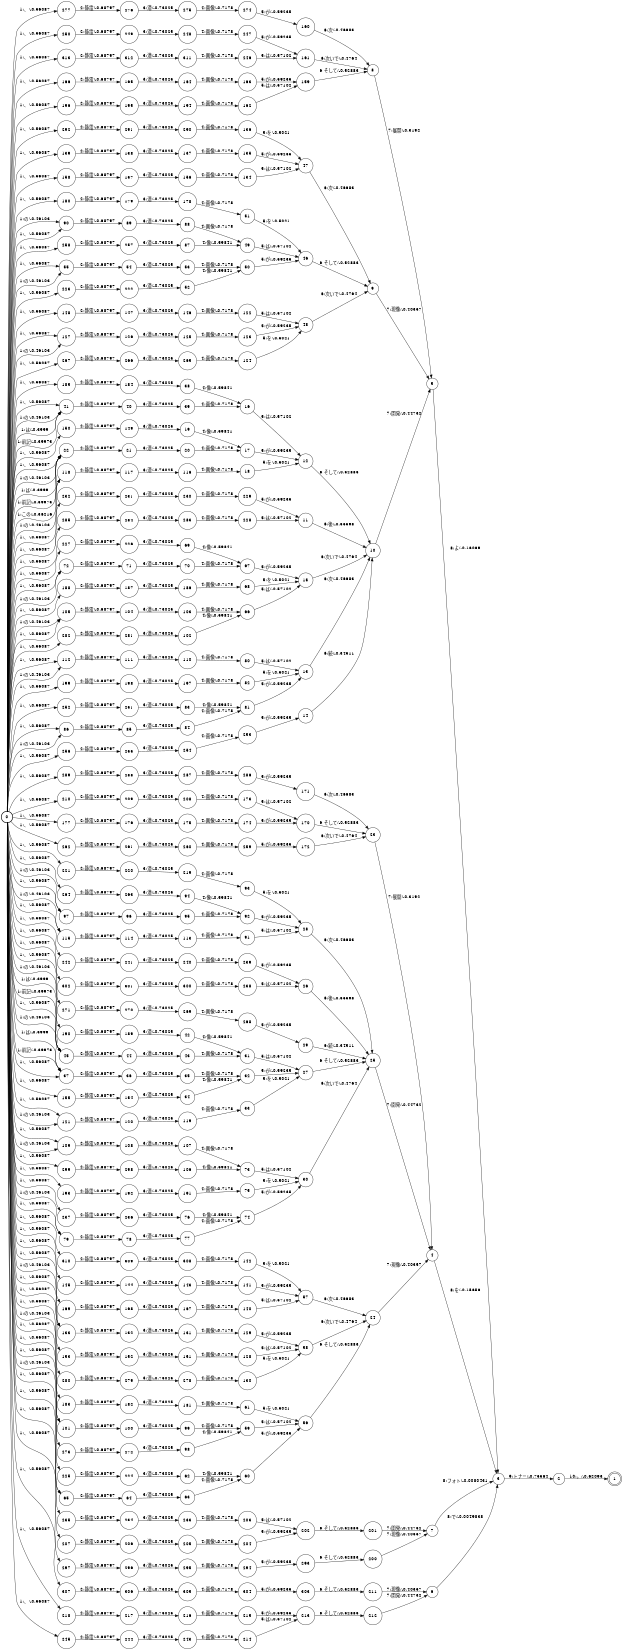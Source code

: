 digraph FST {
rankdir = LR;
size = "8.5,11";
label = "";
center = 1;
orientation = Portrait;
ranksep = "0.4";
nodesep = "0.25";
0 [label = "0", shape = circle, style = bold, fontsize = 14]
	0 -> 22 [label = "1:、/-0.56087", fontsize = 14];
	0 -> 37 [label = "1:、/-0.56087", fontsize = 14];
	0 -> 41 [label = "1:、/-0.56087", fontsize = 14];
	0 -> 45 [label = "1:、/-0.56087", fontsize = 14];
	0 -> 55 [label = "1:、/-0.56087", fontsize = 14];
	0 -> 65 [label = "1:、/-0.56087", fontsize = 14];
	0 -> 72 [label = "1:、/-0.56087", fontsize = 14];
	0 -> 79 [label = "1:、/-0.56087", fontsize = 14];
	0 -> 86 [label = "1:、/-0.56087", fontsize = 14];
	0 -> 90 [label = "1:、/-0.56087", fontsize = 14];
	0 -> 97 [label = "1:、/-0.56087", fontsize = 14];
	0 -> 101 [label = "1:、/-0.56087", fontsize = 14];
	0 -> 105 [label = "1:、/-0.56087", fontsize = 14];
	0 -> 109 [label = "1:、/-0.56087", fontsize = 14];
	0 -> 112 [label = "1:、/-0.56087", fontsize = 14];
	0 -> 115 [label = "1:、/-0.56087", fontsize = 14];
	0 -> 118 [label = "1:、/-0.56087", fontsize = 14];
	0 -> 121 [label = "1:、/-0.56087", fontsize = 14];
	0 -> 127 [label = "1:、/-0.56087", fontsize = 14];
	0 -> 22 [label = "1:の/-0.46103", fontsize = 14];
	0 -> 133 [label = "1:、/-0.56087", fontsize = 14];
	0 -> 37 [label = "1:の/-0.46103", fontsize = 14];
	0 -> 139 [label = "1:、/-0.56087", fontsize = 14];
	0 -> 145 [label = "1:、/-0.56087", fontsize = 14];
	0 -> 148 [label = "1:、/-0.56087", fontsize = 14];
	0 -> 150 [label = "1:、/-0.56087", fontsize = 14];
	0 -> 41 [label = "1:の/-0.46103", fontsize = 14];
	0 -> 153 [label = "1:、/-0.56087", fontsize = 14];
	0 -> 155 [label = "1:、/-0.56087", fontsize = 14];
	0 -> 45 [label = "1:の/-0.46103", fontsize = 14];
	0 -> 158 [label = "1:、/-0.56087", fontsize = 14];
	0 -> 166 [label = "1:、/-0.56087", fontsize = 14];
	0 -> 169 [label = "1:、/-0.56087", fontsize = 14];
	0 -> 177 [label = "1:、/-0.56087", fontsize = 14];
	0 -> 180 [label = "1:、/-0.56087", fontsize = 14];
	0 -> 183 [label = "1:、/-0.56087", fontsize = 14];
	0 -> 185 [label = "1:、/-0.56087", fontsize = 14];
	0 -> 188 [label = "1:、/-0.56087", fontsize = 14];
	0 -> 55 [label = "1:の/-0.46103", fontsize = 14];
	0 -> 190 [label = "1:、/-0.56087", fontsize = 14];
	0 -> 193 [label = "1:、/-0.56087", fontsize = 14];
	0 -> 65 [label = "1:の/-0.46103", fontsize = 14];
	0 -> 196 [label = "1:、/-0.56087", fontsize = 14];
	0 -> 199 [label = "1:、/-0.56087", fontsize = 14];
	0 -> 72 [label = "1:の/-0.46103", fontsize = 14];
	0 -> 207 [label = "1:、/-0.56087", fontsize = 14];
	0 -> 210 [label = "1:、/-0.56087", fontsize = 14];
	0 -> 218 [label = "1:、/-0.56087", fontsize = 14];
	0 -> 221 [label = "1:、/-0.56087", fontsize = 14];
	0 -> 79 [label = "1:の/-0.46103", fontsize = 14];
	0 -> 22 [label = "1:は/-0.3999", fontsize = 14];
	0 -> 22 [label = "1:前記/-0.39973", fontsize = 14];
	0 -> 86 [label = "1:の/-0.46103", fontsize = 14];
	0 -> 223 [label = "1:、/-0.56087", fontsize = 14];
	0 -> 90 [label = "1:の/-0.46103", fontsize = 14];
	0 -> 37 [label = "1:は/-0.3999", fontsize = 14];
	0 -> 37 [label = "1:前記/-0.39973", fontsize = 14];
	0 -> 97 [label = "1:の/-0.46103", fontsize = 14];
	0 -> 225 [label = "1:、/-0.56087", fontsize = 14];
	0 -> 101 [label = "1:の/-0.46103", fontsize = 14];
	0 -> 227 [label = "1:、/-0.56087", fontsize = 14];
	0 -> 232 [label = "1:、/-0.56087", fontsize = 14];
	0 -> 105 [label = "1:の/-0.46103", fontsize = 14];
	0 -> 235 [label = "1:、/-0.56087", fontsize = 14];
	0 -> 237 [label = "1:、/-0.56087", fontsize = 14];
	0 -> 242 [label = "1:、/-0.56087", fontsize = 14];
	0 -> 245 [label = "1:、/-0.56087", fontsize = 14];
	0 -> 109 [label = "1:の/-0.46103", fontsize = 14];
	0 -> 250 [label = "1:、/-0.56087", fontsize = 14];
	0 -> 252 [label = "1:、/-0.56087", fontsize = 14];
	0 -> 41 [label = "1:は/-0.3999", fontsize = 14];
	0 -> 41 [label = "1:前記/-0.39973", fontsize = 14];
	0 -> 112 [label = "1:の/-0.46103", fontsize = 14];
	0 -> 256 [label = "1:、/-0.56087", fontsize = 14];
	0 -> 258 [label = "1:、/-0.56087", fontsize = 14];
	0 -> 262 [label = "1:、/-0.56087", fontsize = 14];
	0 -> 264 [label = "1:、/-0.56087", fontsize = 14];
	0 -> 45 [label = "1:は/-0.3999", fontsize = 14];
	0 -> 267 [label = "1:、/-0.56087", fontsize = 14];
	0 -> 45 [label = "1:前記/-0.39973", fontsize = 14];
	0 -> 115 [label = "1:の/-0.46103", fontsize = 14];
	0 -> 271 [label = "1:、/-0.56087", fontsize = 14];
	0 -> 273 [label = "1:、/-0.56087", fontsize = 14];
	0 -> 118 [label = "1:の/-0.46103", fontsize = 14];
	0 -> 277 [label = "1:、/-0.56087", fontsize = 14];
	0 -> 280 [label = "1:、/-0.56087", fontsize = 14];
	0 -> 282 [label = "1:、/-0.56087", fontsize = 14];
	0 -> 285 [label = "1:、/-0.56087", fontsize = 14];
	0 -> 121 [label = "1:の/-0.46103", fontsize = 14];
	0 -> 289 [label = "1:、/-0.56087", fontsize = 14];
	0 -> 292 [label = "1:、/-0.56087", fontsize = 14];
	0 -> 127 [label = "1:の/-0.46103", fontsize = 14];
	0 -> 297 [label = "1:、/-0.56087", fontsize = 14];
	0 -> 299 [label = "1:、/-0.56087", fontsize = 14];
	0 -> 302 [label = "1:、/-0.56087", fontsize = 14];
	0 -> 22 [label = "1:この/-0.36216", fontsize = 14];
	0 -> 307 [label = "1:、/-0.56087", fontsize = 14];
	0 -> 310 [label = "1:、/-0.56087", fontsize = 14];
	0 -> 133 [label = "1:の/-0.46103", fontsize = 14];
	0 -> 313 [label = "1:、/-0.56087", fontsize = 14];
1 [label = "1", shape = doublecircle, style = solid, fontsize = 14]
2 [label = "2", shape = circle, style = solid, fontsize = 14]
	2 -> 1 [label = "10:。/-0.62093", fontsize = 14];
3 [label = "3", shape = circle, style = solid, fontsize = 14]
	3 -> 2 [label = "9:トナー/-0.75564", fontsize = 14];
4 [label = "4", shape = circle, style = solid, fontsize = 14]
	4 -> 3 [label = "8:を/-0.15656", fontsize = 14];
5 [label = "5", shape = circle, style = solid, fontsize = 14]
	5 -> 3 [label = "8:よ/-0.16069", fontsize = 14];
6 [label = "6", shape = circle, style = solid, fontsize = 14]
	6 -> 3 [label = "8:で/-0.0049838", fontsize = 14];
7 [label = "7", shape = circle, style = solid, fontsize = 14]
	7 -> 3 [label = "8:フォト/-0.0080431", fontsize = 14];
8 [label = "8", shape = circle, style = solid, fontsize = 14]
	8 -> 5 [label = "7:展開/-0.3192", fontsize = 14];
9 [label = "9", shape = circle, style = solid, fontsize = 14]
	9 -> 5 [label = "7:現像/-0.40357", fontsize = 14];
10 [label = "10", shape = circle, style = solid, fontsize = 14]
	10 -> 5 [label = "7:開発/-0.44732", fontsize = 14];
11 [label = "11", shape = circle, style = solid, fontsize = 14]
	11 -> 10 [label = "6:後/-0.35598", fontsize = 14];
12 [label = "12", shape = circle, style = solid, fontsize = 14]
	12 -> 10 [label = "6:そして/-0.52883", fontsize = 14];
13 [label = "13", shape = circle, style = solid, fontsize = 14]
	13 -> 10 [label = "6:次/-0.46683", fontsize = 14];
14 [label = "14", shape = circle, style = solid, fontsize = 14]
	14 -> 10 [label = "6:続/-0.34511", fontsize = 14];
15 [label = "15", shape = circle, style = solid, fontsize = 14]
	15 -> 10 [label = "6:次いで/-0.4764", fontsize = 14];
16 [label = "16", shape = circle, style = solid, fontsize = 14]
	16 -> 12 [label = "5:は/-0.57102", fontsize = 14];
17 [label = "17", shape = circle, style = solid, fontsize = 14]
	17 -> 12 [label = "5:が/-0.59235", fontsize = 14];
18 [label = "18", shape = circle, style = solid, fontsize = 14]
	18 -> 12 [label = "5:を/-0.5021", fontsize = 14];
19 [label = "19", shape = circle, style = solid, fontsize = 14]
	19 -> 17 [label = "4:像/-0.59841", fontsize = 14];
20 [label = "20", shape = circle, style = solid, fontsize = 14]
	20 -> 17 [label = "4:画像/-0.7178", fontsize = 14];
21 [label = "21", shape = circle, style = solid, fontsize = 14]
	21 -> 20 [label = "3:潜/-0.73025", fontsize = 14];
22 [label = "22", shape = circle, style = solid, fontsize = 14]
	22 -> 21 [label = "2:静電/-0.68797", fontsize = 14];
23 [label = "23", shape = circle, style = solid, fontsize = 14]
	23 -> 4 [label = "7:展開/-0.3192", fontsize = 14];
24 [label = "24", shape = circle, style = solid, fontsize = 14]
	24 -> 4 [label = "7:現像/-0.40357", fontsize = 14];
25 [label = "25", shape = circle, style = solid, fontsize = 14]
	25 -> 4 [label = "7:開発/-0.44732", fontsize = 14];
26 [label = "26", shape = circle, style = solid, fontsize = 14]
	26 -> 25 [label = "6:後/-0.35598", fontsize = 14];
27 [label = "27", shape = circle, style = solid, fontsize = 14]
	27 -> 25 [label = "6:そして/-0.52883", fontsize = 14];
28 [label = "28", shape = circle, style = solid, fontsize = 14]
	28 -> 25 [label = "6:次/-0.46683", fontsize = 14];
29 [label = "29", shape = circle, style = solid, fontsize = 14]
	29 -> 25 [label = "6:続/-0.34511", fontsize = 14];
30 [label = "30", shape = circle, style = solid, fontsize = 14]
	30 -> 25 [label = "6:次いで/-0.4764", fontsize = 14];
31 [label = "31", shape = circle, style = solid, fontsize = 14]
	31 -> 27 [label = "5:は/-0.57102", fontsize = 14];
32 [label = "32", shape = circle, style = solid, fontsize = 14]
	32 -> 27 [label = "5:が/-0.59235", fontsize = 14];
33 [label = "33", shape = circle, style = solid, fontsize = 14]
	33 -> 27 [label = "5:を/-0.5021", fontsize = 14];
34 [label = "34", shape = circle, style = solid, fontsize = 14]
	34 -> 32 [label = "4:像/-0.59841", fontsize = 14];
35 [label = "35", shape = circle, style = solid, fontsize = 14]
	35 -> 32 [label = "4:画像/-0.7178", fontsize = 14];
36 [label = "36", shape = circle, style = solid, fontsize = 14]
	36 -> 35 [label = "3:潜/-0.73025", fontsize = 14];
37 [label = "37", shape = circle, style = solid, fontsize = 14]
	37 -> 36 [label = "2:静電/-0.68797", fontsize = 14];
38 [label = "38", shape = circle, style = solid, fontsize = 14]
	38 -> 16 [label = "4:像/-0.59841", fontsize = 14];
39 [label = "39", shape = circle, style = solid, fontsize = 14]
	39 -> 16 [label = "4:画像/-0.7178", fontsize = 14];
40 [label = "40", shape = circle, style = solid, fontsize = 14]
	40 -> 39 [label = "3:潜/-0.73025", fontsize = 14];
41 [label = "41", shape = circle, style = solid, fontsize = 14]
	41 -> 40 [label = "2:静電/-0.68797", fontsize = 14];
42 [label = "42", shape = circle, style = solid, fontsize = 14]
	42 -> 31 [label = "4:像/-0.59841", fontsize = 14];
43 [label = "43", shape = circle, style = solid, fontsize = 14]
	43 -> 31 [label = "4:画像/-0.7178", fontsize = 14];
44 [label = "44", shape = circle, style = solid, fontsize = 14]
	44 -> 43 [label = "3:潜/-0.73025", fontsize = 14];
45 [label = "45", shape = circle, style = solid, fontsize = 14]
	45 -> 44 [label = "2:静電/-0.68797", fontsize = 14];
46 [label = "46", shape = circle, style = solid, fontsize = 14]
	46 -> 9 [label = "6:そして/-0.52883", fontsize = 14];
47 [label = "47", shape = circle, style = solid, fontsize = 14]
	47 -> 9 [label = "6:次/-0.46683", fontsize = 14];
48 [label = "48", shape = circle, style = solid, fontsize = 14]
	48 -> 9 [label = "6:次いで/-0.4764", fontsize = 14];
49 [label = "49", shape = circle, style = solid, fontsize = 14]
	49 -> 46 [label = "5:は/-0.57102", fontsize = 14];
50 [label = "50", shape = circle, style = solid, fontsize = 14]
	50 -> 46 [label = "5:が/-0.59235", fontsize = 14];
51 [label = "51", shape = circle, style = solid, fontsize = 14]
	51 -> 46 [label = "5:を/-0.5021", fontsize = 14];
52 [label = "52", shape = circle, style = solid, fontsize = 14]
	52 -> 50 [label = "4:像/-0.59841", fontsize = 14];
53 [label = "53", shape = circle, style = solid, fontsize = 14]
	53 -> 50 [label = "4:画像/-0.7178", fontsize = 14];
54 [label = "54", shape = circle, style = solid, fontsize = 14]
	54 -> 53 [label = "3:潜/-0.73025", fontsize = 14];
55 [label = "55", shape = circle, style = solid, fontsize = 14]
	55 -> 54 [label = "2:静電/-0.68797", fontsize = 14];
56 [label = "56", shape = circle, style = solid, fontsize = 14]
	56 -> 24 [label = "6:そして/-0.52883", fontsize = 14];
57 [label = "57", shape = circle, style = solid, fontsize = 14]
	57 -> 24 [label = "6:次/-0.46683", fontsize = 14];
58 [label = "58", shape = circle, style = solid, fontsize = 14]
	58 -> 24 [label = "6:次いで/-0.4764", fontsize = 14];
59 [label = "59", shape = circle, style = solid, fontsize = 14]
	59 -> 56 [label = "5:は/-0.57102", fontsize = 14];
60 [label = "60", shape = circle, style = solid, fontsize = 14]
	60 -> 56 [label = "5:が/-0.59235", fontsize = 14];
61 [label = "61", shape = circle, style = solid, fontsize = 14]
	61 -> 56 [label = "5:を/-0.5021", fontsize = 14];
62 [label = "62", shape = circle, style = solid, fontsize = 14]
	62 -> 60 [label = "4:像/-0.59841", fontsize = 14];
63 [label = "63", shape = circle, style = solid, fontsize = 14]
	63 -> 60 [label = "4:画像/-0.7178", fontsize = 14];
64 [label = "64", shape = circle, style = solid, fontsize = 14]
	64 -> 63 [label = "3:潜/-0.73025", fontsize = 14];
65 [label = "65", shape = circle, style = solid, fontsize = 14]
	65 -> 64 [label = "2:静電/-0.68797", fontsize = 14];
66 [label = "66", shape = circle, style = solid, fontsize = 14]
	66 -> 15 [label = "5:は/-0.57102", fontsize = 14];
67 [label = "67", shape = circle, style = solid, fontsize = 14]
	67 -> 15 [label = "5:が/-0.59235", fontsize = 14];
68 [label = "68", shape = circle, style = solid, fontsize = 14]
	68 -> 15 [label = "5:を/-0.5021", fontsize = 14];
69 [label = "69", shape = circle, style = solid, fontsize = 14]
	69 -> 67 [label = "4:像/-0.59841", fontsize = 14];
70 [label = "70", shape = circle, style = solid, fontsize = 14]
	70 -> 67 [label = "4:画像/-0.7178", fontsize = 14];
71 [label = "71", shape = circle, style = solid, fontsize = 14]
	71 -> 70 [label = "3:潜/-0.73025", fontsize = 14];
72 [label = "72", shape = circle, style = solid, fontsize = 14]
	72 -> 71 [label = "2:静電/-0.68797", fontsize = 14];
73 [label = "73", shape = circle, style = solid, fontsize = 14]
	73 -> 30 [label = "5:は/-0.57102", fontsize = 14];
74 [label = "74", shape = circle, style = solid, fontsize = 14]
	74 -> 30 [label = "5:が/-0.59235", fontsize = 14];
75 [label = "75", shape = circle, style = solid, fontsize = 14]
	75 -> 30 [label = "5:を/-0.5021", fontsize = 14];
76 [label = "76", shape = circle, style = solid, fontsize = 14]
	76 -> 74 [label = "4:像/-0.59841", fontsize = 14];
77 [label = "77", shape = circle, style = solid, fontsize = 14]
	77 -> 74 [label = "4:画像/-0.7178", fontsize = 14];
78 [label = "78", shape = circle, style = solid, fontsize = 14]
	78 -> 77 [label = "3:潜/-0.73025", fontsize = 14];
79 [label = "79", shape = circle, style = solid, fontsize = 14]
	79 -> 78 [label = "2:静電/-0.68797", fontsize = 14];
80 [label = "80", shape = circle, style = solid, fontsize = 14]
	80 -> 13 [label = "5:は/-0.57102", fontsize = 14];
81 [label = "81", shape = circle, style = solid, fontsize = 14]
	81 -> 13 [label = "5:が/-0.59235", fontsize = 14];
82 [label = "82", shape = circle, style = solid, fontsize = 14]
	82 -> 13 [label = "5:を/-0.5021", fontsize = 14];
83 [label = "83", shape = circle, style = solid, fontsize = 14]
	83 -> 81 [label = "4:像/-0.59841", fontsize = 14];
84 [label = "84", shape = circle, style = solid, fontsize = 14]
	84 -> 81 [label = "4:画像/-0.7178", fontsize = 14];
85 [label = "85", shape = circle, style = solid, fontsize = 14]
	85 -> 84 [label = "3:潜/-0.73025", fontsize = 14];
86 [label = "86", shape = circle, style = solid, fontsize = 14]
	86 -> 85 [label = "2:静電/-0.68797", fontsize = 14];
87 [label = "87", shape = circle, style = solid, fontsize = 14]
	87 -> 49 [label = "4:像/-0.59841", fontsize = 14];
88 [label = "88", shape = circle, style = solid, fontsize = 14]
	88 -> 49 [label = "4:画像/-0.7178", fontsize = 14];
89 [label = "89", shape = circle, style = solid, fontsize = 14]
	89 -> 88 [label = "3:潜/-0.73025", fontsize = 14];
90 [label = "90", shape = circle, style = solid, fontsize = 14]
	90 -> 89 [label = "2:静電/-0.68797", fontsize = 14];
91 [label = "91", shape = circle, style = solid, fontsize = 14]
	91 -> 28 [label = "5:は/-0.57102", fontsize = 14];
92 [label = "92", shape = circle, style = solid, fontsize = 14]
	92 -> 28 [label = "5:が/-0.59235", fontsize = 14];
93 [label = "93", shape = circle, style = solid, fontsize = 14]
	93 -> 28 [label = "5:を/-0.5021", fontsize = 14];
94 [label = "94", shape = circle, style = solid, fontsize = 14]
	94 -> 92 [label = "4:像/-0.59841", fontsize = 14];
95 [label = "95", shape = circle, style = solid, fontsize = 14]
	95 -> 92 [label = "4:画像/-0.7178", fontsize = 14];
96 [label = "96", shape = circle, style = solid, fontsize = 14]
	96 -> 95 [label = "3:潜/-0.73025", fontsize = 14];
97 [label = "97", shape = circle, style = solid, fontsize = 14]
	97 -> 96 [label = "2:静電/-0.68797", fontsize = 14];
98 [label = "98", shape = circle, style = solid, fontsize = 14]
	98 -> 59 [label = "4:像/-0.59841", fontsize = 14];
99 [label = "99", shape = circle, style = solid, fontsize = 14]
	99 -> 59 [label = "4:画像/-0.7178", fontsize = 14];
100 [label = "100", shape = circle, style = solid, fontsize = 14]
	100 -> 99 [label = "3:潜/-0.73025", fontsize = 14];
101 [label = "101", shape = circle, style = solid, fontsize = 14]
	101 -> 100 [label = "2:静電/-0.68797", fontsize = 14];
102 [label = "102", shape = circle, style = solid, fontsize = 14]
	102 -> 66 [label = "4:像/-0.59841", fontsize = 14];
103 [label = "103", shape = circle, style = solid, fontsize = 14]
	103 -> 66 [label = "4:画像/-0.7178", fontsize = 14];
104 [label = "104", shape = circle, style = solid, fontsize = 14]
	104 -> 103 [label = "3:潜/-0.73025", fontsize = 14];
105 [label = "105", shape = circle, style = solid, fontsize = 14]
	105 -> 104 [label = "2:静電/-0.68797", fontsize = 14];
106 [label = "106", shape = circle, style = solid, fontsize = 14]
	106 -> 73 [label = "4:像/-0.59841", fontsize = 14];
107 [label = "107", shape = circle, style = solid, fontsize = 14]
	107 -> 73 [label = "4:画像/-0.7178", fontsize = 14];
108 [label = "108", shape = circle, style = solid, fontsize = 14]
	108 -> 107 [label = "3:潜/-0.73025", fontsize = 14];
109 [label = "109", shape = circle, style = solid, fontsize = 14]
	109 -> 108 [label = "2:静電/-0.68797", fontsize = 14];
110 [label = "110", shape = circle, style = solid, fontsize = 14]
	110 -> 80 [label = "4:画像/-0.7178", fontsize = 14];
111 [label = "111", shape = circle, style = solid, fontsize = 14]
	111 -> 110 [label = "3:潜/-0.73025", fontsize = 14];
112 [label = "112", shape = circle, style = solid, fontsize = 14]
	112 -> 111 [label = "2:静電/-0.68797", fontsize = 14];
113 [label = "113", shape = circle, style = solid, fontsize = 14]
	113 -> 91 [label = "4:画像/-0.7178", fontsize = 14];
114 [label = "114", shape = circle, style = solid, fontsize = 14]
	114 -> 113 [label = "3:潜/-0.73025", fontsize = 14];
115 [label = "115", shape = circle, style = solid, fontsize = 14]
	115 -> 114 [label = "2:静電/-0.68797", fontsize = 14];
116 [label = "116", shape = circle, style = solid, fontsize = 14]
	116 -> 18 [label = "4:画像/-0.7178", fontsize = 14];
117 [label = "117", shape = circle, style = solid, fontsize = 14]
	117 -> 116 [label = "3:潜/-0.73025", fontsize = 14];
118 [label = "118", shape = circle, style = solid, fontsize = 14]
	118 -> 117 [label = "2:静電/-0.68797", fontsize = 14];
119 [label = "119", shape = circle, style = solid, fontsize = 14]
	119 -> 33 [label = "4:画像/-0.7178", fontsize = 14];
120 [label = "120", shape = circle, style = solid, fontsize = 14]
	120 -> 119 [label = "3:潜/-0.73025", fontsize = 14];
121 [label = "121", shape = circle, style = solid, fontsize = 14]
	121 -> 120 [label = "2:静電/-0.68797", fontsize = 14];
122 [label = "122", shape = circle, style = solid, fontsize = 14]
	122 -> 48 [label = "5:は/-0.57102", fontsize = 14];
123 [label = "123", shape = circle, style = solid, fontsize = 14]
	123 -> 48 [label = "5:が/-0.59235", fontsize = 14];
124 [label = "124", shape = circle, style = solid, fontsize = 14]
	124 -> 48 [label = "5:を/-0.5021", fontsize = 14];
125 [label = "125", shape = circle, style = solid, fontsize = 14]
	125 -> 123 [label = "4:画像/-0.7178", fontsize = 14];
126 [label = "126", shape = circle, style = solid, fontsize = 14]
	126 -> 125 [label = "3:潜/-0.73025", fontsize = 14];
127 [label = "127", shape = circle, style = solid, fontsize = 14]
	127 -> 126 [label = "2:静電/-0.68797", fontsize = 14];
128 [label = "128", shape = circle, style = solid, fontsize = 14]
	128 -> 58 [label = "5:は/-0.57102", fontsize = 14];
129 [label = "129", shape = circle, style = solid, fontsize = 14]
	129 -> 58 [label = "5:が/-0.59235", fontsize = 14];
130 [label = "130", shape = circle, style = solid, fontsize = 14]
	130 -> 58 [label = "5:を/-0.5021", fontsize = 14];
131 [label = "131", shape = circle, style = solid, fontsize = 14]
	131 -> 129 [label = "4:画像/-0.7178", fontsize = 14];
132 [label = "132", shape = circle, style = solid, fontsize = 14]
	132 -> 131 [label = "3:潜/-0.73025", fontsize = 14];
133 [label = "133", shape = circle, style = solid, fontsize = 14]
	133 -> 132 [label = "2:静電/-0.68797", fontsize = 14];
134 [label = "134", shape = circle, style = solid, fontsize = 14]
	134 -> 47 [label = "5:は/-0.57102", fontsize = 14];
135 [label = "135", shape = circle, style = solid, fontsize = 14]
	135 -> 47 [label = "5:が/-0.59235", fontsize = 14];
136 [label = "136", shape = circle, style = solid, fontsize = 14]
	136 -> 47 [label = "5:を/-0.5021", fontsize = 14];
137 [label = "137", shape = circle, style = solid, fontsize = 14]
	137 -> 135 [label = "4:画像/-0.7178", fontsize = 14];
138 [label = "138", shape = circle, style = solid, fontsize = 14]
	138 -> 137 [label = "3:潜/-0.73025", fontsize = 14];
139 [label = "139", shape = circle, style = solid, fontsize = 14]
	139 -> 138 [label = "2:静電/-0.68797", fontsize = 14];
140 [label = "140", shape = circle, style = solid, fontsize = 14]
	140 -> 57 [label = "5:は/-0.57102", fontsize = 14];
141 [label = "141", shape = circle, style = solid, fontsize = 14]
	141 -> 57 [label = "5:が/-0.59235", fontsize = 14];
142 [label = "142", shape = circle, style = solid, fontsize = 14]
	142 -> 57 [label = "5:を/-0.5021", fontsize = 14];
143 [label = "143", shape = circle, style = solid, fontsize = 14]
	143 -> 141 [label = "4:画像/-0.7178", fontsize = 14];
144 [label = "144", shape = circle, style = solid, fontsize = 14]
	144 -> 143 [label = "3:潜/-0.73025", fontsize = 14];
145 [label = "145", shape = circle, style = solid, fontsize = 14]
	145 -> 144 [label = "2:静電/-0.68797", fontsize = 14];
146 [label = "146", shape = circle, style = solid, fontsize = 14]
	146 -> 122 [label = "4:画像/-0.7178", fontsize = 14];
147 [label = "147", shape = circle, style = solid, fontsize = 14]
	147 -> 146 [label = "3:潜/-0.73025", fontsize = 14];
148 [label = "148", shape = circle, style = solid, fontsize = 14]
	148 -> 147 [label = "2:静電/-0.68797", fontsize = 14];
149 [label = "149", shape = circle, style = solid, fontsize = 14]
	149 -> 19 [label = "3:潜/-0.73025", fontsize = 14];
150 [label = "150", shape = circle, style = solid, fontsize = 14]
	150 -> 149 [label = "2:静電/-0.68797", fontsize = 14];
151 [label = "151", shape = circle, style = solid, fontsize = 14]
	151 -> 128 [label = "4:画像/-0.7178", fontsize = 14];
152 [label = "152", shape = circle, style = solid, fontsize = 14]
	152 -> 151 [label = "3:潜/-0.73025", fontsize = 14];
153 [label = "153", shape = circle, style = solid, fontsize = 14]
	153 -> 152 [label = "2:静電/-0.68797", fontsize = 14];
154 [label = "154", shape = circle, style = solid, fontsize = 14]
	154 -> 34 [label = "3:潜/-0.73025", fontsize = 14];
155 [label = "155", shape = circle, style = solid, fontsize = 14]
	155 -> 154 [label = "2:静電/-0.68797", fontsize = 14];
156 [label = "156", shape = circle, style = solid, fontsize = 14]
	156 -> 134 [label = "4:画像/-0.7178", fontsize = 14];
157 [label = "157", shape = circle, style = solid, fontsize = 14]
	157 -> 156 [label = "3:潜/-0.73025", fontsize = 14];
158 [label = "158", shape = circle, style = solid, fontsize = 14]
	158 -> 157 [label = "2:静電/-0.68797", fontsize = 14];
159 [label = "159", shape = circle, style = solid, fontsize = 14]
	159 -> 8 [label = "6:そして/-0.52883", fontsize = 14];
160 [label = "160", shape = circle, style = solid, fontsize = 14]
	160 -> 8 [label = "6:次/-0.46683", fontsize = 14];
161 [label = "161", shape = circle, style = solid, fontsize = 14]
	161 -> 8 [label = "6:次いで/-0.4764", fontsize = 14];
162 [label = "162", shape = circle, style = solid, fontsize = 14]
	162 -> 159 [label = "5:は/-0.57102", fontsize = 14];
163 [label = "163", shape = circle, style = solid, fontsize = 14]
	163 -> 159 [label = "5:が/-0.59235", fontsize = 14];
164 [label = "164", shape = circle, style = solid, fontsize = 14]
	164 -> 163 [label = "4:画像/-0.7178", fontsize = 14];
165 [label = "165", shape = circle, style = solid, fontsize = 14]
	165 -> 164 [label = "3:潜/-0.73025", fontsize = 14];
166 [label = "166", shape = circle, style = solid, fontsize = 14]
	166 -> 165 [label = "2:静電/-0.68797", fontsize = 14];
167 [label = "167", shape = circle, style = solid, fontsize = 14]
	167 -> 140 [label = "4:画像/-0.7178", fontsize = 14];
168 [label = "168", shape = circle, style = solid, fontsize = 14]
	168 -> 167 [label = "3:潜/-0.73025", fontsize = 14];
169 [label = "169", shape = circle, style = solid, fontsize = 14]
	169 -> 168 [label = "2:静電/-0.68797", fontsize = 14];
170 [label = "170", shape = circle, style = solid, fontsize = 14]
	170 -> 23 [label = "6:そして/-0.52883", fontsize = 14];
171 [label = "171", shape = circle, style = solid, fontsize = 14]
	171 -> 23 [label = "6:次/-0.46683", fontsize = 14];
172 [label = "172", shape = circle, style = solid, fontsize = 14]
	172 -> 23 [label = "6:次いで/-0.4764", fontsize = 14];
173 [label = "173", shape = circle, style = solid, fontsize = 14]
	173 -> 170 [label = "5:は/-0.57102", fontsize = 14];
174 [label = "174", shape = circle, style = solid, fontsize = 14]
	174 -> 170 [label = "5:が/-0.59235", fontsize = 14];
175 [label = "175", shape = circle, style = solid, fontsize = 14]
	175 -> 174 [label = "4:画像/-0.7178", fontsize = 14];
176 [label = "176", shape = circle, style = solid, fontsize = 14]
	176 -> 175 [label = "3:潜/-0.73025", fontsize = 14];
177 [label = "177", shape = circle, style = solid, fontsize = 14]
	177 -> 176 [label = "2:静電/-0.68797", fontsize = 14];
178 [label = "178", shape = circle, style = solid, fontsize = 14]
	178 -> 51 [label = "4:画像/-0.7178", fontsize = 14];
179 [label = "179", shape = circle, style = solid, fontsize = 14]
	179 -> 178 [label = "3:潜/-0.73025", fontsize = 14];
180 [label = "180", shape = circle, style = solid, fontsize = 14]
	180 -> 179 [label = "2:静電/-0.68797", fontsize = 14];
181 [label = "181", shape = circle, style = solid, fontsize = 14]
	181 -> 61 [label = "4:画像/-0.7178", fontsize = 14];
182 [label = "182", shape = circle, style = solid, fontsize = 14]
	182 -> 181 [label = "3:潜/-0.73025", fontsize = 14];
183 [label = "183", shape = circle, style = solid, fontsize = 14]
	183 -> 182 [label = "2:静電/-0.68797", fontsize = 14];
184 [label = "184", shape = circle, style = solid, fontsize = 14]
	184 -> 38 [label = "3:潜/-0.73025", fontsize = 14];
185 [label = "185", shape = circle, style = solid, fontsize = 14]
	185 -> 184 [label = "2:静電/-0.68797", fontsize = 14];
186 [label = "186", shape = circle, style = solid, fontsize = 14]
	186 -> 68 [label = "4:画像/-0.7178", fontsize = 14];
187 [label = "187", shape = circle, style = solid, fontsize = 14]
	187 -> 186 [label = "3:潜/-0.73025", fontsize = 14];
188 [label = "188", shape = circle, style = solid, fontsize = 14]
	188 -> 187 [label = "2:静電/-0.68797", fontsize = 14];
189 [label = "189", shape = circle, style = solid, fontsize = 14]
	189 -> 42 [label = "3:潜/-0.73025", fontsize = 14];
190 [label = "190", shape = circle, style = solid, fontsize = 14]
	190 -> 189 [label = "2:静電/-0.68797", fontsize = 14];
191 [label = "191", shape = circle, style = solid, fontsize = 14]
	191 -> 75 [label = "4:画像/-0.7178", fontsize = 14];
192 [label = "192", shape = circle, style = solid, fontsize = 14]
	192 -> 191 [label = "3:潜/-0.73025", fontsize = 14];
193 [label = "193", shape = circle, style = solid, fontsize = 14]
	193 -> 192 [label = "2:静電/-0.68797", fontsize = 14];
194 [label = "194", shape = circle, style = solid, fontsize = 14]
	194 -> 162 [label = "4:画像/-0.7178", fontsize = 14];
195 [label = "195", shape = circle, style = solid, fontsize = 14]
	195 -> 194 [label = "3:潜/-0.73025", fontsize = 14];
196 [label = "196", shape = circle, style = solid, fontsize = 14]
	196 -> 195 [label = "2:静電/-0.68797", fontsize = 14];
197 [label = "197", shape = circle, style = solid, fontsize = 14]
	197 -> 82 [label = "4:画像/-0.7178", fontsize = 14];
198 [label = "198", shape = circle, style = solid, fontsize = 14]
	198 -> 197 [label = "3:潜/-0.73025", fontsize = 14];
199 [label = "199", shape = circle, style = solid, fontsize = 14]
	199 -> 198 [label = "2:静電/-0.68797", fontsize = 14];
200 [label = "200", shape = circle, style = solid, fontsize = 14]
	200 -> 7 [label = "7:現像/-0.40357", fontsize = 14];
201 [label = "201", shape = circle, style = solid, fontsize = 14]
	201 -> 7 [label = "7:開発/-0.44732", fontsize = 14];
202 [label = "202", shape = circle, style = solid, fontsize = 14]
	202 -> 201 [label = "6:そして/-0.52883", fontsize = 14];
203 [label = "203", shape = circle, style = solid, fontsize = 14]
	203 -> 202 [label = "5:は/-0.57102", fontsize = 14];
204 [label = "204", shape = circle, style = solid, fontsize = 14]
	204 -> 202 [label = "5:が/-0.59235", fontsize = 14];
205 [label = "205", shape = circle, style = solid, fontsize = 14]
	205 -> 204 [label = "4:画像/-0.7178", fontsize = 14];
206 [label = "206", shape = circle, style = solid, fontsize = 14]
	206 -> 205 [label = "3:潜/-0.73025", fontsize = 14];
207 [label = "207", shape = circle, style = solid, fontsize = 14]
	207 -> 206 [label = "2:静電/-0.68797", fontsize = 14];
208 [label = "208", shape = circle, style = solid, fontsize = 14]
	208 -> 173 [label = "4:画像/-0.7178", fontsize = 14];
209 [label = "209", shape = circle, style = solid, fontsize = 14]
	209 -> 208 [label = "3:潜/-0.73025", fontsize = 14];
210 [label = "210", shape = circle, style = solid, fontsize = 14]
	210 -> 209 [label = "2:静電/-0.68797", fontsize = 14];
211 [label = "211", shape = circle, style = solid, fontsize = 14]
	211 -> 6 [label = "7:現像/-0.40357", fontsize = 14];
212 [label = "212", shape = circle, style = solid, fontsize = 14]
	212 -> 6 [label = "7:開発/-0.44732", fontsize = 14];
213 [label = "213", shape = circle, style = solid, fontsize = 14]
	213 -> 212 [label = "6:そして/-0.52883", fontsize = 14];
214 [label = "214", shape = circle, style = solid, fontsize = 14]
	214 -> 213 [label = "5:は/-0.57102", fontsize = 14];
215 [label = "215", shape = circle, style = solid, fontsize = 14]
	215 -> 213 [label = "5:が/-0.59235", fontsize = 14];
216 [label = "216", shape = circle, style = solid, fontsize = 14]
	216 -> 215 [label = "4:画像/-0.7178", fontsize = 14];
217 [label = "217", shape = circle, style = solid, fontsize = 14]
	217 -> 216 [label = "3:潜/-0.73025", fontsize = 14];
218 [label = "218", shape = circle, style = solid, fontsize = 14]
	218 -> 217 [label = "2:静電/-0.68797", fontsize = 14];
219 [label = "219", shape = circle, style = solid, fontsize = 14]
	219 -> 93 [label = "4:画像/-0.7178", fontsize = 14];
220 [label = "220", shape = circle, style = solid, fontsize = 14]
	220 -> 219 [label = "3:潜/-0.73025", fontsize = 14];
221 [label = "221", shape = circle, style = solid, fontsize = 14]
	221 -> 220 [label = "2:静電/-0.68797", fontsize = 14];
222 [label = "222", shape = circle, style = solid, fontsize = 14]
	222 -> 52 [label = "3:潜/-0.73025", fontsize = 14];
223 [label = "223", shape = circle, style = solid, fontsize = 14]
	223 -> 222 [label = "2:静電/-0.68797", fontsize = 14];
224 [label = "224", shape = circle, style = solid, fontsize = 14]
	224 -> 62 [label = "3:潜/-0.73025", fontsize = 14];
225 [label = "225", shape = circle, style = solid, fontsize = 14]
	225 -> 224 [label = "2:静電/-0.68797", fontsize = 14];
226 [label = "226", shape = circle, style = solid, fontsize = 14]
	226 -> 69 [label = "3:潜/-0.73025", fontsize = 14];
227 [label = "227", shape = circle, style = solid, fontsize = 14]
	227 -> 226 [label = "2:静電/-0.68797", fontsize = 14];
228 [label = "228", shape = circle, style = solid, fontsize = 14]
	228 -> 11 [label = "5:は/-0.57102", fontsize = 14];
229 [label = "229", shape = circle, style = solid, fontsize = 14]
	229 -> 11 [label = "5:が/-0.59235", fontsize = 14];
230 [label = "230", shape = circle, style = solid, fontsize = 14]
	230 -> 229 [label = "4:画像/-0.7178", fontsize = 14];
231 [label = "231", shape = circle, style = solid, fontsize = 14]
	231 -> 230 [label = "3:潜/-0.73025", fontsize = 14];
232 [label = "232", shape = circle, style = solid, fontsize = 14]
	232 -> 231 [label = "2:静電/-0.68797", fontsize = 14];
233 [label = "233", shape = circle, style = solid, fontsize = 14]
	233 -> 203 [label = "4:画像/-0.7178", fontsize = 14];
234 [label = "234", shape = circle, style = solid, fontsize = 14]
	234 -> 233 [label = "3:潜/-0.73025", fontsize = 14];
235 [label = "235", shape = circle, style = solid, fontsize = 14]
	235 -> 234 [label = "2:静電/-0.68797", fontsize = 14];
236 [label = "236", shape = circle, style = solid, fontsize = 14]
	236 -> 76 [label = "3:潜/-0.73025", fontsize = 14];
237 [label = "237", shape = circle, style = solid, fontsize = 14]
	237 -> 236 [label = "2:静電/-0.68797", fontsize = 14];
238 [label = "238", shape = circle, style = solid, fontsize = 14]
	238 -> 26 [label = "5:は/-0.57102", fontsize = 14];
239 [label = "239", shape = circle, style = solid, fontsize = 14]
	239 -> 26 [label = "5:が/-0.59235", fontsize = 14];
240 [label = "240", shape = circle, style = solid, fontsize = 14]
	240 -> 239 [label = "4:画像/-0.7178", fontsize = 14];
241 [label = "241", shape = circle, style = solid, fontsize = 14]
	241 -> 240 [label = "3:潜/-0.73025", fontsize = 14];
242 [label = "242", shape = circle, style = solid, fontsize = 14]
	242 -> 241 [label = "2:静電/-0.68797", fontsize = 14];
243 [label = "243", shape = circle, style = solid, fontsize = 14]
	243 -> 214 [label = "4:画像/-0.7178", fontsize = 14];
244 [label = "244", shape = circle, style = solid, fontsize = 14]
	244 -> 243 [label = "3:潜/-0.73025", fontsize = 14];
245 [label = "245", shape = circle, style = solid, fontsize = 14]
	245 -> 244 [label = "2:静電/-0.68797", fontsize = 14];
246 [label = "246", shape = circle, style = solid, fontsize = 14]
	246 -> 161 [label = "5:は/-0.57102", fontsize = 14];
247 [label = "247", shape = circle, style = solid, fontsize = 14]
	247 -> 161 [label = "5:が/-0.59235", fontsize = 14];
248 [label = "248", shape = circle, style = solid, fontsize = 14]
	248 -> 247 [label = "4:画像/-0.7178", fontsize = 14];
249 [label = "249", shape = circle, style = solid, fontsize = 14]
	249 -> 248 [label = "3:潜/-0.73025", fontsize = 14];
250 [label = "250", shape = circle, style = solid, fontsize = 14]
	250 -> 249 [label = "2:静電/-0.68797", fontsize = 14];
251 [label = "251", shape = circle, style = solid, fontsize = 14]
	251 -> 83 [label = "3:潜/-0.73025", fontsize = 14];
252 [label = "252", shape = circle, style = solid, fontsize = 14]
	252 -> 251 [label = "2:静電/-0.68797", fontsize = 14];
253 [label = "253", shape = circle, style = solid, fontsize = 14]
	253 -> 14 [label = "5:が/-0.59235", fontsize = 14];
254 [label = "254", shape = circle, style = solid, fontsize = 14]
	254 -> 253 [label = "4:画像/-0.7178", fontsize = 14];
255 [label = "255", shape = circle, style = solid, fontsize = 14]
	255 -> 254 [label = "3:潜/-0.73025", fontsize = 14];
256 [label = "256", shape = circle, style = solid, fontsize = 14]
	256 -> 255 [label = "2:静電/-0.68797", fontsize = 14];
257 [label = "257", shape = circle, style = solid, fontsize = 14]
	257 -> 87 [label = "3:潜/-0.73025", fontsize = 14];
258 [label = "258", shape = circle, style = solid, fontsize = 14]
	258 -> 257 [label = "2:静電/-0.68797", fontsize = 14];
259 [label = "259", shape = circle, style = solid, fontsize = 14]
	259 -> 172 [label = "5:が/-0.59235", fontsize = 14];
260 [label = "260", shape = circle, style = solid, fontsize = 14]
	260 -> 259 [label = "4:画像/-0.7178", fontsize = 14];
261 [label = "261", shape = circle, style = solid, fontsize = 14]
	261 -> 260 [label = "3:潜/-0.73025", fontsize = 14];
262 [label = "262", shape = circle, style = solid, fontsize = 14]
	262 -> 261 [label = "2:静電/-0.68797", fontsize = 14];
263 [label = "263", shape = circle, style = solid, fontsize = 14]
	263 -> 94 [label = "3:潜/-0.73025", fontsize = 14];
264 [label = "264", shape = circle, style = solid, fontsize = 14]
	264 -> 263 [label = "2:静電/-0.68797", fontsize = 14];
265 [label = "265", shape = circle, style = solid, fontsize = 14]
	265 -> 124 [label = "4:画像/-0.7178", fontsize = 14];
266 [label = "266", shape = circle, style = solid, fontsize = 14]
	266 -> 265 [label = "3:潜/-0.73025", fontsize = 14];
267 [label = "267", shape = circle, style = solid, fontsize = 14]
	267 -> 266 [label = "2:静電/-0.68797", fontsize = 14];
268 [label = "268", shape = circle, style = solid, fontsize = 14]
	268 -> 29 [label = "5:が/-0.59235", fontsize = 14];
269 [label = "269", shape = circle, style = solid, fontsize = 14]
	269 -> 268 [label = "4:画像/-0.7178", fontsize = 14];
270 [label = "270", shape = circle, style = solid, fontsize = 14]
	270 -> 269 [label = "3:潜/-0.73025", fontsize = 14];
271 [label = "271", shape = circle, style = solid, fontsize = 14]
	271 -> 270 [label = "2:静電/-0.68797", fontsize = 14];
272 [label = "272", shape = circle, style = solid, fontsize = 14]
	272 -> 98 [label = "3:潜/-0.73025", fontsize = 14];
273 [label = "273", shape = circle, style = solid, fontsize = 14]
	273 -> 272 [label = "2:静電/-0.68797", fontsize = 14];
274 [label = "274", shape = circle, style = solid, fontsize = 14]
	274 -> 160 [label = "5:が/-0.59235", fontsize = 14];
275 [label = "275", shape = circle, style = solid, fontsize = 14]
	275 -> 274 [label = "4:画像/-0.7178", fontsize = 14];
276 [label = "276", shape = circle, style = solid, fontsize = 14]
	276 -> 275 [label = "3:潜/-0.73025", fontsize = 14];
277 [label = "277", shape = circle, style = solid, fontsize = 14]
	277 -> 276 [label = "2:静電/-0.68797", fontsize = 14];
278 [label = "278", shape = circle, style = solid, fontsize = 14]
	278 -> 130 [label = "4:画像/-0.7178", fontsize = 14];
279 [label = "279", shape = circle, style = solid, fontsize = 14]
	279 -> 278 [label = "3:潜/-0.73025", fontsize = 14];
280 [label = "280", shape = circle, style = solid, fontsize = 14]
	280 -> 279 [label = "2:静電/-0.68797", fontsize = 14];
281 [label = "281", shape = circle, style = solid, fontsize = 14]
	281 -> 102 [label = "3:潜/-0.73025", fontsize = 14];
282 [label = "282", shape = circle, style = solid, fontsize = 14]
	282 -> 281 [label = "2:静電/-0.68797", fontsize = 14];
283 [label = "283", shape = circle, style = solid, fontsize = 14]
	283 -> 228 [label = "4:画像/-0.7178", fontsize = 14];
284 [label = "284", shape = circle, style = solid, fontsize = 14]
	284 -> 283 [label = "3:潜/-0.73025", fontsize = 14];
285 [label = "285", shape = circle, style = solid, fontsize = 14]
	285 -> 284 [label = "2:静電/-0.68797", fontsize = 14];
286 [label = "286", shape = circle, style = solid, fontsize = 14]
	286 -> 171 [label = "5:が/-0.59235", fontsize = 14];
287 [label = "287", shape = circle, style = solid, fontsize = 14]
	287 -> 286 [label = "4:画像/-0.7178", fontsize = 14];
288 [label = "288", shape = circle, style = solid, fontsize = 14]
	288 -> 287 [label = "3:潜/-0.73025", fontsize = 14];
289 [label = "289", shape = circle, style = solid, fontsize = 14]
	289 -> 288 [label = "2:静電/-0.68797", fontsize = 14];
290 [label = "290", shape = circle, style = solid, fontsize = 14]
	290 -> 136 [label = "4:画像/-0.7178", fontsize = 14];
291 [label = "291", shape = circle, style = solid, fontsize = 14]
	291 -> 290 [label = "3:潜/-0.73025", fontsize = 14];
292 [label = "292", shape = circle, style = solid, fontsize = 14]
	292 -> 291 [label = "2:静電/-0.68797", fontsize = 14];
293 [label = "293", shape = circle, style = solid, fontsize = 14]
	293 -> 200 [label = "6:そして/-0.52883", fontsize = 14];
294 [label = "294", shape = circle, style = solid, fontsize = 14]
	294 -> 293 [label = "5:が/-0.59235", fontsize = 14];
295 [label = "295", shape = circle, style = solid, fontsize = 14]
	295 -> 294 [label = "4:画像/-0.7178", fontsize = 14];
296 [label = "296", shape = circle, style = solid, fontsize = 14]
	296 -> 295 [label = "3:潜/-0.73025", fontsize = 14];
297 [label = "297", shape = circle, style = solid, fontsize = 14]
	297 -> 296 [label = "2:静電/-0.68797", fontsize = 14];
298 [label = "298", shape = circle, style = solid, fontsize = 14]
	298 -> 106 [label = "3:潜/-0.73025", fontsize = 14];
299 [label = "299", shape = circle, style = solid, fontsize = 14]
	299 -> 298 [label = "2:静電/-0.68797", fontsize = 14];
300 [label = "300", shape = circle, style = solid, fontsize = 14]
	300 -> 238 [label = "4:画像/-0.7178", fontsize = 14];
301 [label = "301", shape = circle, style = solid, fontsize = 14]
	301 -> 300 [label = "3:潜/-0.73025", fontsize = 14];
302 [label = "302", shape = circle, style = solid, fontsize = 14]
	302 -> 301 [label = "2:静電/-0.68797", fontsize = 14];
303 [label = "303", shape = circle, style = solid, fontsize = 14]
	303 -> 211 [label = "6:そして/-0.52883", fontsize = 14];
304 [label = "304", shape = circle, style = solid, fontsize = 14]
	304 -> 303 [label = "5:が/-0.59235", fontsize = 14];
305 [label = "305", shape = circle, style = solid, fontsize = 14]
	305 -> 304 [label = "4:画像/-0.7178", fontsize = 14];
306 [label = "306", shape = circle, style = solid, fontsize = 14]
	306 -> 305 [label = "3:潜/-0.73025", fontsize = 14];
307 [label = "307", shape = circle, style = solid, fontsize = 14]
	307 -> 306 [label = "2:静電/-0.68797", fontsize = 14];
308 [label = "308", shape = circle, style = solid, fontsize = 14]
	308 -> 142 [label = "4:画像/-0.7178", fontsize = 14];
309 [label = "309", shape = circle, style = solid, fontsize = 14]
	309 -> 308 [label = "3:潜/-0.73025", fontsize = 14];
310 [label = "310", shape = circle, style = solid, fontsize = 14]
	310 -> 309 [label = "2:静電/-0.68797", fontsize = 14];
311 [label = "311", shape = circle, style = solid, fontsize = 14]
	311 -> 246 [label = "4:画像/-0.7178", fontsize = 14];
312 [label = "312", shape = circle, style = solid, fontsize = 14]
	312 -> 311 [label = "3:潜/-0.73025", fontsize = 14];
313 [label = "313", shape = circle, style = solid, fontsize = 14]
	313 -> 312 [label = "2:静電/-0.68797", fontsize = 14];
}
